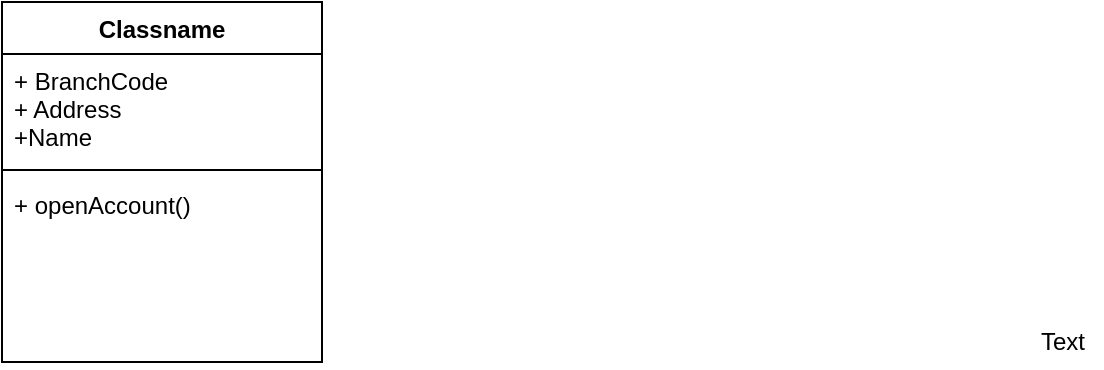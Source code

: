 <mxfile version="13.9.6" type="github">
  <diagram id="C5RBs43oDa-KdzZeNtuy" name="Page-1">
    <mxGraphModel dx="1040" dy="587" grid="1" gridSize="10" guides="1" tooltips="1" connect="1" arrows="1" fold="1" page="1" pageScale="1" pageWidth="827" pageHeight="1169" math="0" shadow="0">
      <root>
        <mxCell id="WIyWlLk6GJQsqaUBKTNV-0" />
        <mxCell id="WIyWlLk6GJQsqaUBKTNV-1" parent="WIyWlLk6GJQsqaUBKTNV-0" />
        <mxCell id="MtKpAlEyyddQfRHHf3SG-0" value="Classname" style="swimlane;fontStyle=1;align=center;verticalAlign=top;childLayout=stackLayout;horizontal=1;startSize=26;horizontalStack=0;resizeParent=1;resizeParentMax=0;resizeLast=0;collapsible=1;marginBottom=0;" vertex="1" parent="WIyWlLk6GJQsqaUBKTNV-1">
          <mxGeometry x="40" y="120" width="160" height="180" as="geometry" />
        </mxCell>
        <mxCell id="MtKpAlEyyddQfRHHf3SG-1" value="+ BranchCode&#xa;+ Address&#xa;+Name&#xa;" style="text;strokeColor=none;fillColor=none;align=left;verticalAlign=top;spacingLeft=4;spacingRight=4;overflow=hidden;rotatable=0;points=[[0,0.5],[1,0.5]];portConstraint=eastwest;" vertex="1" parent="MtKpAlEyyddQfRHHf3SG-0">
          <mxGeometry y="26" width="160" height="54" as="geometry" />
        </mxCell>
        <mxCell id="MtKpAlEyyddQfRHHf3SG-2" value="" style="line;strokeWidth=1;fillColor=none;align=left;verticalAlign=middle;spacingTop=-1;spacingLeft=3;spacingRight=3;rotatable=0;labelPosition=right;points=[];portConstraint=eastwest;" vertex="1" parent="MtKpAlEyyddQfRHHf3SG-0">
          <mxGeometry y="80" width="160" height="8" as="geometry" />
        </mxCell>
        <mxCell id="MtKpAlEyyddQfRHHf3SG-3" value="+ openAccount()" style="text;strokeColor=none;fillColor=none;align=left;verticalAlign=top;spacingLeft=4;spacingRight=4;overflow=hidden;rotatable=0;points=[[0,0.5],[1,0.5]];portConstraint=eastwest;" vertex="1" parent="MtKpAlEyyddQfRHHf3SG-0">
          <mxGeometry y="88" width="160" height="92" as="geometry" />
        </mxCell>
        <mxCell id="MtKpAlEyyddQfRHHf3SG-4" value="Text" style="text;html=1;align=center;verticalAlign=middle;resizable=0;points=[];autosize=1;" vertex="1" parent="WIyWlLk6GJQsqaUBKTNV-1">
          <mxGeometry x="550" y="280" width="40" height="20" as="geometry" />
        </mxCell>
      </root>
    </mxGraphModel>
  </diagram>
</mxfile>
